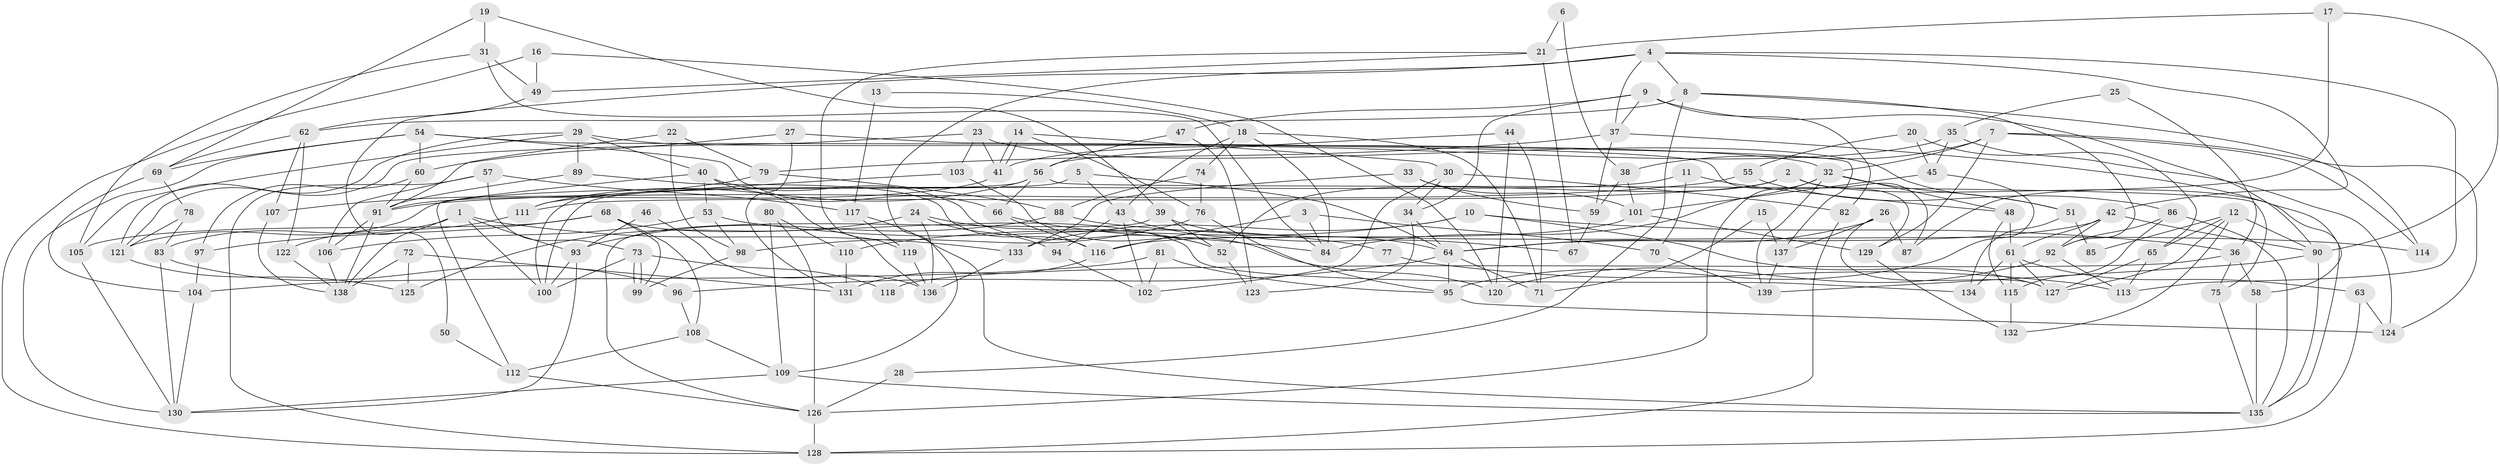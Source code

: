 // coarse degree distribution, {5: 0.21348314606741572, 6: 0.21348314606741572, 3: 0.16853932584269662, 4: 0.16853932584269662, 10: 0.02247191011235955, 7: 0.10112359550561797, 2: 0.056179775280898875, 8: 0.02247191011235955, 11: 0.011235955056179775, 9: 0.02247191011235955}
// Generated by graph-tools (version 1.1) at 2025/23/03/03/25 07:23:56]
// undirected, 139 vertices, 278 edges
graph export_dot {
graph [start="1"]
  node [color=gray90,style=filled];
  1;
  2;
  3;
  4;
  5;
  6;
  7;
  8;
  9;
  10;
  11;
  12;
  13;
  14;
  15;
  16;
  17;
  18;
  19;
  20;
  21;
  22;
  23;
  24;
  25;
  26;
  27;
  28;
  29;
  30;
  31;
  32;
  33;
  34;
  35;
  36;
  37;
  38;
  39;
  40;
  41;
  42;
  43;
  44;
  45;
  46;
  47;
  48;
  49;
  50;
  51;
  52;
  53;
  54;
  55;
  56;
  57;
  58;
  59;
  60;
  61;
  62;
  63;
  64;
  65;
  66;
  67;
  68;
  69;
  70;
  71;
  72;
  73;
  74;
  75;
  76;
  77;
  78;
  79;
  80;
  81;
  82;
  83;
  84;
  85;
  86;
  87;
  88;
  89;
  90;
  91;
  92;
  93;
  94;
  95;
  96;
  97;
  98;
  99;
  100;
  101;
  102;
  103;
  104;
  105;
  106;
  107;
  108;
  109;
  110;
  111;
  112;
  113;
  114;
  115;
  116;
  117;
  118;
  119;
  120;
  121;
  122;
  123;
  124;
  125;
  126;
  127;
  128;
  129;
  130;
  131;
  132;
  133;
  134;
  135;
  136;
  137;
  138;
  139;
  1 -- 93;
  1 -- 138;
  1 -- 83;
  1 -- 100;
  1 -- 133;
  2 -- 52;
  2 -- 111;
  2 -- 87;
  2 -- 135;
  3 -- 84;
  3 -- 70;
  3 -- 116;
  4 -- 42;
  4 -- 109;
  4 -- 8;
  4 -- 37;
  4 -- 50;
  4 -- 113;
  5 -- 43;
  5 -- 100;
  5 -- 64;
  6 -- 38;
  6 -- 21;
  7 -- 114;
  7 -- 124;
  7 -- 32;
  7 -- 38;
  7 -- 129;
  8 -- 62;
  8 -- 28;
  8 -- 92;
  8 -- 114;
  9 -- 37;
  9 -- 90;
  9 -- 34;
  9 -- 47;
  9 -- 82;
  10 -- 133;
  10 -- 127;
  10 -- 36;
  10 -- 110;
  11 -- 48;
  11 -- 121;
  11 -- 70;
  12 -- 90;
  12 -- 132;
  12 -- 65;
  12 -- 85;
  12 -- 127;
  13 -- 117;
  13 -- 18;
  14 -- 76;
  14 -- 41;
  14 -- 41;
  14 -- 30;
  15 -- 137;
  15 -- 71;
  16 -- 128;
  16 -- 120;
  16 -- 49;
  17 -- 90;
  17 -- 21;
  17 -- 87;
  18 -- 84;
  18 -- 43;
  18 -- 71;
  18 -- 74;
  19 -- 69;
  19 -- 39;
  19 -- 31;
  20 -- 65;
  20 -- 55;
  20 -- 45;
  21 -- 67;
  21 -- 49;
  21 -- 119;
  22 -- 91;
  22 -- 79;
  22 -- 98;
  23 -- 51;
  23 -- 121;
  23 -- 41;
  23 -- 103;
  24 -- 125;
  24 -- 136;
  24 -- 52;
  24 -- 94;
  25 -- 35;
  25 -- 36;
  26 -- 87;
  26 -- 64;
  26 -- 127;
  26 -- 137;
  27 -- 131;
  27 -- 60;
  27 -- 137;
  28 -- 126;
  29 -- 40;
  29 -- 89;
  29 -- 32;
  29 -- 105;
  29 -- 121;
  30 -- 34;
  30 -- 82;
  30 -- 102;
  31 -- 105;
  31 -- 49;
  31 -- 84;
  32 -- 48;
  32 -- 51;
  32 -- 84;
  32 -- 126;
  32 -- 139;
  33 -- 59;
  33 -- 101;
  33 -- 133;
  34 -- 64;
  34 -- 123;
  35 -- 45;
  35 -- 41;
  35 -- 124;
  36 -- 75;
  36 -- 58;
  36 -- 118;
  37 -- 58;
  37 -- 59;
  37 -- 79;
  38 -- 101;
  38 -- 59;
  39 -- 126;
  39 -- 52;
  39 -- 67;
  40 -- 52;
  40 -- 112;
  40 -- 53;
  40 -- 136;
  41 -- 91;
  42 -- 61;
  42 -- 92;
  42 -- 64;
  42 -- 90;
  43 -- 64;
  43 -- 94;
  43 -- 102;
  44 -- 71;
  44 -- 56;
  44 -- 120;
  45 -- 95;
  45 -- 101;
  46 -- 93;
  46 -- 136;
  47 -- 56;
  47 -- 123;
  48 -- 115;
  48 -- 61;
  49 -- 62;
  50 -- 112;
  51 -- 134;
  51 -- 85;
  52 -- 123;
  53 -- 98;
  53 -- 77;
  53 -- 106;
  54 -- 130;
  54 -- 129;
  54 -- 60;
  54 -- 66;
  54 -- 69;
  55 -- 86;
  55 -- 91;
  56 -- 100;
  56 -- 66;
  56 -- 75;
  56 -- 111;
  57 -- 117;
  57 -- 106;
  57 -- 73;
  57 -- 128;
  58 -- 135;
  59 -- 67;
  60 -- 97;
  60 -- 91;
  61 -- 127;
  61 -- 63;
  61 -- 115;
  61 -- 134;
  62 -- 122;
  62 -- 69;
  62 -- 107;
  63 -- 128;
  63 -- 124;
  64 -- 71;
  64 -- 95;
  64 -- 96;
  65 -- 127;
  65 -- 113;
  66 -- 84;
  66 -- 116;
  68 -- 105;
  68 -- 99;
  68 -- 97;
  68 -- 108;
  68 -- 134;
  69 -- 78;
  69 -- 104;
  70 -- 139;
  72 -- 138;
  72 -- 131;
  72 -- 125;
  73 -- 99;
  73 -- 99;
  73 -- 100;
  73 -- 118;
  74 -- 88;
  74 -- 76;
  75 -- 135;
  76 -- 95;
  76 -- 98;
  77 -- 113;
  78 -- 83;
  78 -- 121;
  79 -- 107;
  79 -- 88;
  80 -- 109;
  80 -- 126;
  80 -- 110;
  81 -- 95;
  81 -- 102;
  81 -- 104;
  82 -- 128;
  83 -- 96;
  83 -- 130;
  86 -- 135;
  86 -- 92;
  86 -- 115;
  88 -- 93;
  88 -- 114;
  89 -- 116;
  89 -- 91;
  90 -- 139;
  90 -- 135;
  91 -- 106;
  91 -- 138;
  92 -- 113;
  92 -- 120;
  93 -- 100;
  93 -- 130;
  94 -- 102;
  95 -- 124;
  96 -- 108;
  97 -- 104;
  98 -- 99;
  101 -- 116;
  101 -- 129;
  103 -- 120;
  103 -- 111;
  104 -- 130;
  105 -- 130;
  106 -- 138;
  107 -- 138;
  108 -- 109;
  108 -- 112;
  109 -- 135;
  109 -- 130;
  110 -- 131;
  111 -- 122;
  112 -- 126;
  115 -- 132;
  116 -- 131;
  117 -- 135;
  117 -- 119;
  119 -- 136;
  121 -- 125;
  122 -- 138;
  126 -- 128;
  129 -- 132;
  133 -- 136;
  137 -- 139;
}
